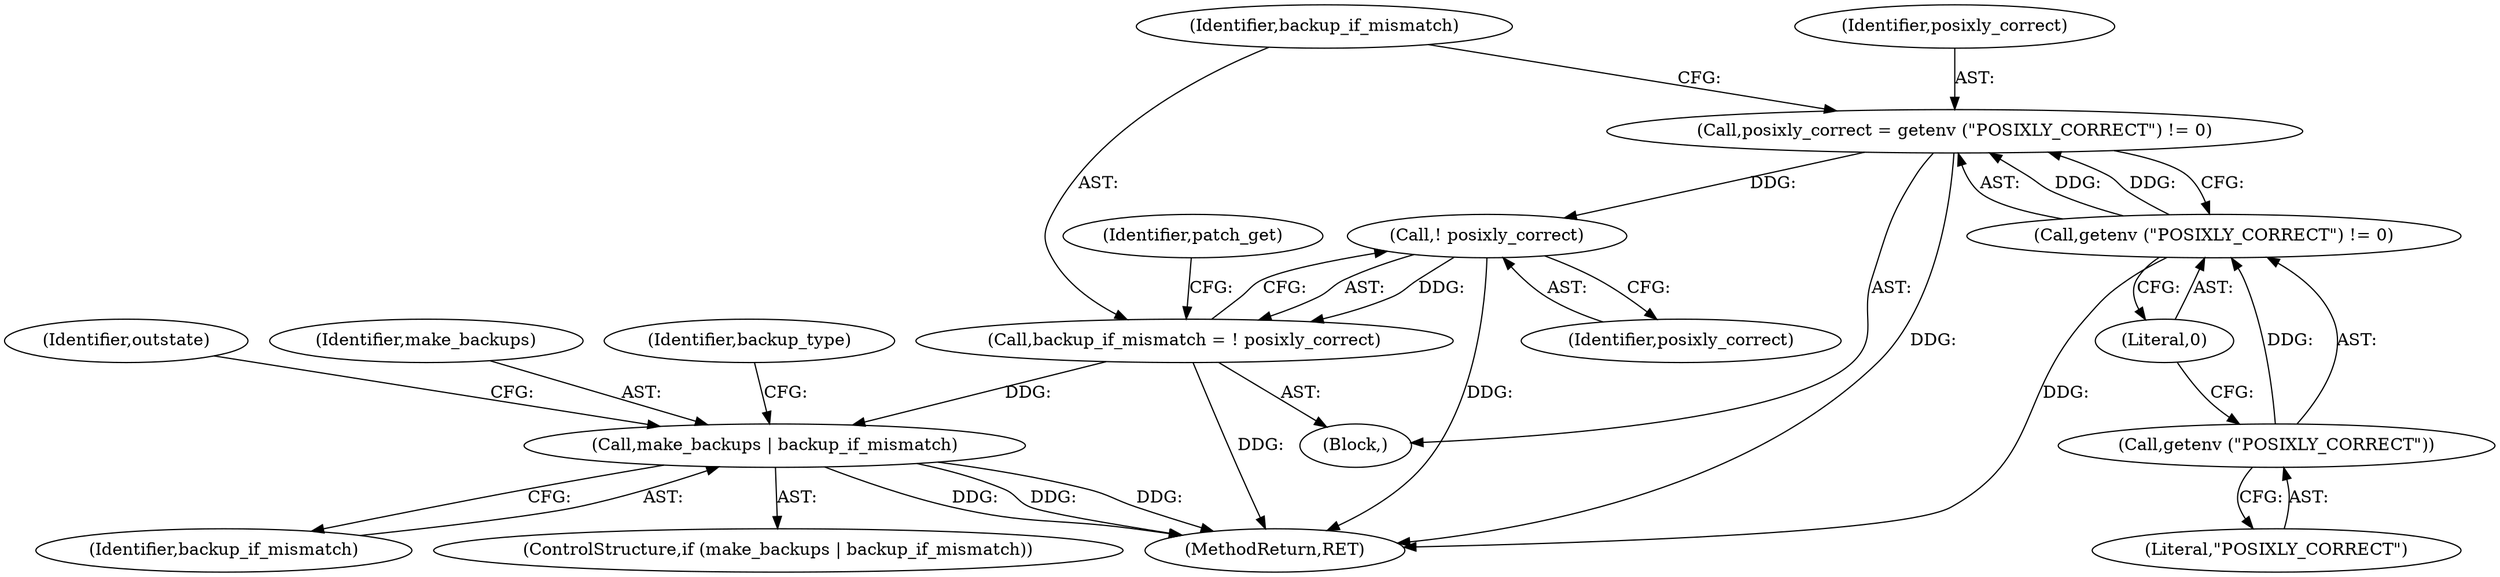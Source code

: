 digraph "0_savannah_17953b5893f7c9835f0dd2a704ba04e0371d2cbd@API" {
"1000206" [label="(Call,posixly_correct = getenv (\"POSIXLY_CORRECT\") != 0)"];
"1000208" [label="(Call,getenv (\"POSIXLY_CORRECT\") != 0)"];
"1000209" [label="(Call,getenv (\"POSIXLY_CORRECT\"))"];
"1000214" [label="(Call,! posixly_correct)"];
"1000212" [label="(Call,backup_if_mismatch = ! posixly_correct)"];
"1000275" [label="(Call,make_backups | backup_if_mismatch)"];
"1000209" [label="(Call,getenv (\"POSIXLY_CORRECT\"))"];
"1000276" [label="(Identifier,make_backups)"];
"1000210" [label="(Literal,\"POSIXLY_CORRECT\")"];
"1000213" [label="(Identifier,backup_if_mismatch)"];
"1000212" [label="(Call,backup_if_mismatch = ! posixly_correct)"];
"1000208" [label="(Call,getenv (\"POSIXLY_CORRECT\") != 0)"];
"1000275" [label="(Call,make_backups | backup_if_mismatch)"];
"1000277" [label="(Identifier,backup_if_mismatch)"];
"1000279" [label="(Identifier,backup_type)"];
"1000217" [label="(Identifier,patch_get)"];
"1000285" [label="(Identifier,outstate)"];
"1000311" [label="(MethodReturn,RET)"];
"1000206" [label="(Call,posixly_correct = getenv (\"POSIXLY_CORRECT\") != 0)"];
"1000214" [label="(Call,! posixly_correct)"];
"1000211" [label="(Literal,0)"];
"1000215" [label="(Identifier,posixly_correct)"];
"1000207" [label="(Identifier,posixly_correct)"];
"1000274" [label="(ControlStructure,if (make_backups | backup_if_mismatch))"];
"1000126" [label="(Block,)"];
"1000206" -> "1000126"  [label="AST: "];
"1000206" -> "1000208"  [label="CFG: "];
"1000207" -> "1000206"  [label="AST: "];
"1000208" -> "1000206"  [label="AST: "];
"1000213" -> "1000206"  [label="CFG: "];
"1000206" -> "1000311"  [label="DDG: "];
"1000208" -> "1000206"  [label="DDG: "];
"1000208" -> "1000206"  [label="DDG: "];
"1000206" -> "1000214"  [label="DDG: "];
"1000208" -> "1000211"  [label="CFG: "];
"1000209" -> "1000208"  [label="AST: "];
"1000211" -> "1000208"  [label="AST: "];
"1000208" -> "1000311"  [label="DDG: "];
"1000209" -> "1000208"  [label="DDG: "];
"1000209" -> "1000210"  [label="CFG: "];
"1000210" -> "1000209"  [label="AST: "];
"1000211" -> "1000209"  [label="CFG: "];
"1000214" -> "1000212"  [label="AST: "];
"1000214" -> "1000215"  [label="CFG: "];
"1000215" -> "1000214"  [label="AST: "];
"1000212" -> "1000214"  [label="CFG: "];
"1000214" -> "1000311"  [label="DDG: "];
"1000214" -> "1000212"  [label="DDG: "];
"1000212" -> "1000126"  [label="AST: "];
"1000213" -> "1000212"  [label="AST: "];
"1000217" -> "1000212"  [label="CFG: "];
"1000212" -> "1000311"  [label="DDG: "];
"1000212" -> "1000275"  [label="DDG: "];
"1000275" -> "1000274"  [label="AST: "];
"1000275" -> "1000277"  [label="CFG: "];
"1000276" -> "1000275"  [label="AST: "];
"1000277" -> "1000275"  [label="AST: "];
"1000279" -> "1000275"  [label="CFG: "];
"1000285" -> "1000275"  [label="CFG: "];
"1000275" -> "1000311"  [label="DDG: "];
"1000275" -> "1000311"  [label="DDG: "];
"1000275" -> "1000311"  [label="DDG: "];
}
